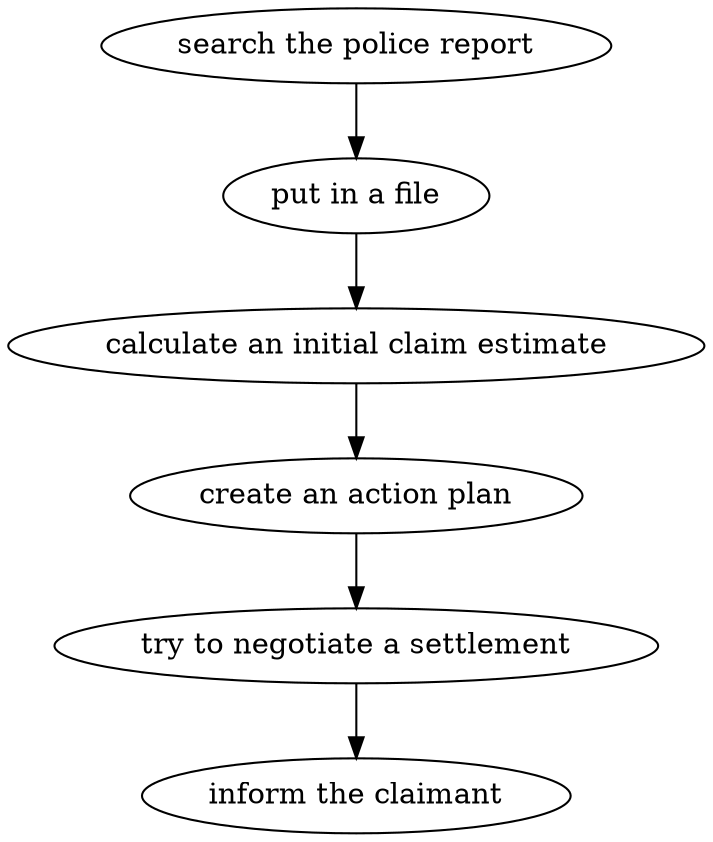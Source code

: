 strict digraph "doc-3.7" {
	graph [name="doc-3.7"];
	"search the police report"	[attrs="{'type': 'Activity', 'label': 'search the police report'}"];
	"put in a file"	[attrs="{'type': 'Activity', 'label': 'put in a file'}"];
	"search the police report" -> "put in a file"	[attrs="{'type': 'flow', 'label': 'flow'}"];
	"calculate an initial claim estimate"	[attrs="{'type': 'Activity', 'label': 'calculate an initial claim estimate'}"];
	"put in a file" -> "calculate an initial claim estimate"	[attrs="{'type': 'flow', 'label': 'flow'}"];
	"create an action plan"	[attrs="{'type': 'Activity', 'label': 'create an action plan'}"];
	"calculate an initial claim estimate" -> "create an action plan"	[attrs="{'type': 'flow', 'label': 'flow'}"];
	"try to negotiate a settlement"	[attrs="{'type': 'Activity', 'label': 'try to negotiate a settlement'}"];
	"create an action plan" -> "try to negotiate a settlement"	[attrs="{'type': 'flow', 'label': 'flow'}"];
	"inform the claimant"	[attrs="{'type': 'Activity', 'label': 'inform the claimant'}"];
	"try to negotiate a settlement" -> "inform the claimant"	[attrs="{'type': 'flow', 'label': 'flow'}"];
}
